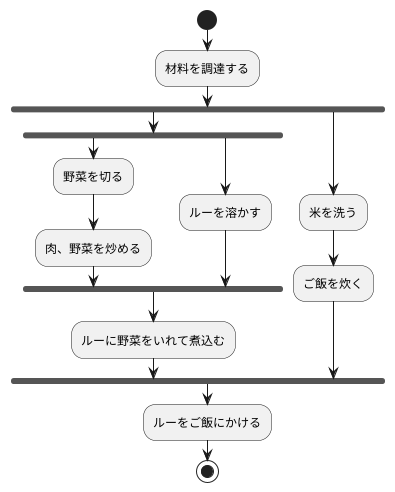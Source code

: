 @startuml

start
:材料を調達する;
fork
fork
:野菜を切る;
:肉、野菜を炒める;
fork again
:ルーを溶かす;
end fork
:ルーに野菜をいれて煮込む;
fork again
:米を洗う;
:ご飯を炊く;
end fork
:ルーをご飯にかける;
stop



@enduml